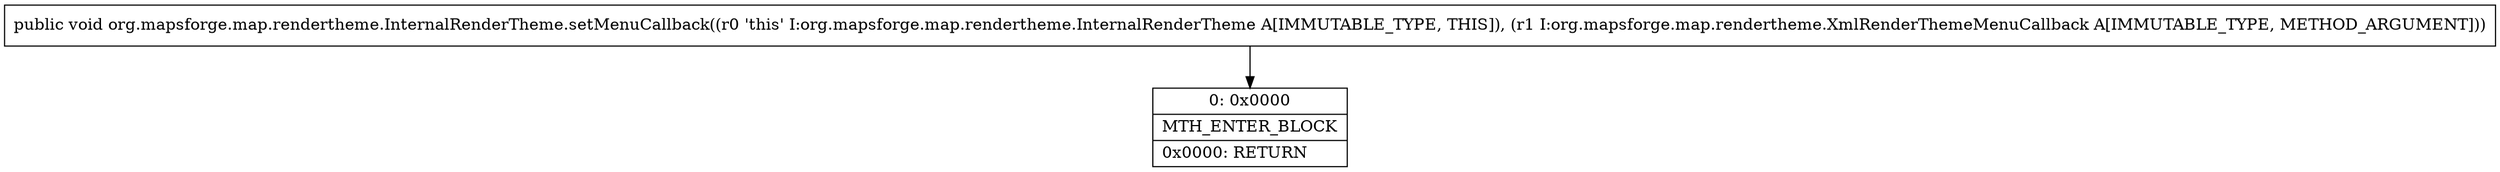 digraph "CFG fororg.mapsforge.map.rendertheme.InternalRenderTheme.setMenuCallback(Lorg\/mapsforge\/map\/rendertheme\/XmlRenderThemeMenuCallback;)V" {
Node_0 [shape=record,label="{0\:\ 0x0000|MTH_ENTER_BLOCK\l|0x0000: RETURN   \l}"];
MethodNode[shape=record,label="{public void org.mapsforge.map.rendertheme.InternalRenderTheme.setMenuCallback((r0 'this' I:org.mapsforge.map.rendertheme.InternalRenderTheme A[IMMUTABLE_TYPE, THIS]), (r1 I:org.mapsforge.map.rendertheme.XmlRenderThemeMenuCallback A[IMMUTABLE_TYPE, METHOD_ARGUMENT])) }"];
MethodNode -> Node_0;
}

